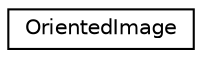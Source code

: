 digraph "Graphical Class Hierarchy"
{
 // LATEX_PDF_SIZE
  edge [fontname="Helvetica",fontsize="10",labelfontname="Helvetica",labelfontsize="10"];
  node [fontname="Helvetica",fontsize="10",shape=record];
  rankdir="LR";
  Node0 [label="OrientedImage",height=0.2,width=0.4,color="black", fillcolor="white", style="filled",URL="$class_oriented_image.html",tooltip=" "];
}
